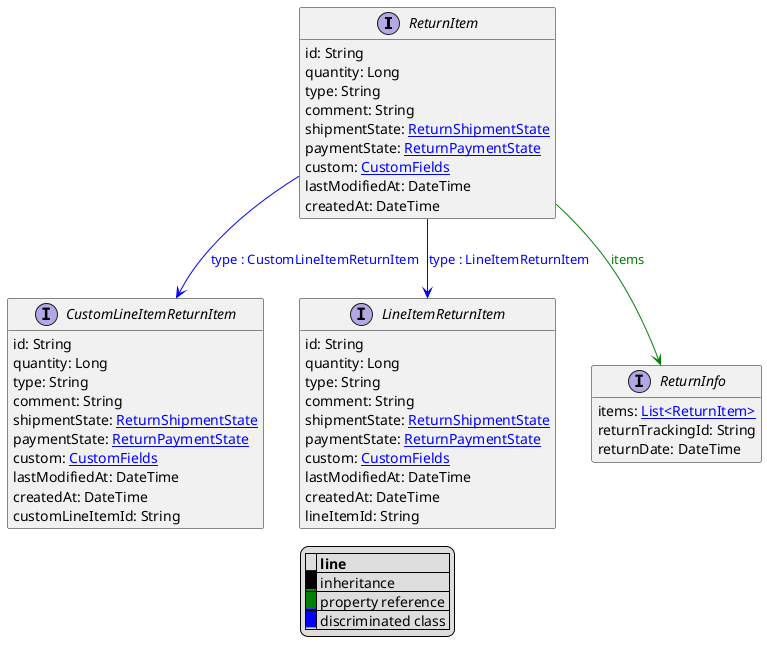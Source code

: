 @startuml

hide empty fields
hide empty methods
legend
|= |= line |
|<back:black>   </back>| inheritance |
|<back:green>   </back>| property reference |
|<back:blue>   </back>| discriminated class |
endlegend
interface ReturnItem [[ReturnItem.svg]]  {
    id: String
    quantity: Long
    type: String
    comment: String
    shipmentState: [[ReturnShipmentState.svg ReturnShipmentState]]
    paymentState: [[ReturnPaymentState.svg ReturnPaymentState]]
    custom: [[CustomFields.svg CustomFields]]
    lastModifiedAt: DateTime
    createdAt: DateTime
}


interface CustomLineItemReturnItem [[CustomLineItemReturnItem.svg]]  {
    id: String
    quantity: Long
    type: String
    comment: String
    shipmentState: [[ReturnShipmentState.svg ReturnShipmentState]]
    paymentState: [[ReturnPaymentState.svg ReturnPaymentState]]
    custom: [[CustomFields.svg CustomFields]]
    lastModifiedAt: DateTime
    createdAt: DateTime
    customLineItemId: String
}
interface LineItemReturnItem [[LineItemReturnItem.svg]]  {
    id: String
    quantity: Long
    type: String
    comment: String
    shipmentState: [[ReturnShipmentState.svg ReturnShipmentState]]
    paymentState: [[ReturnPaymentState.svg ReturnPaymentState]]
    custom: [[CustomFields.svg CustomFields]]
    lastModifiedAt: DateTime
    createdAt: DateTime
    lineItemId: String
}
interface ReturnInfo [[ReturnInfo.svg]]  {
    items: [[ReturnItem.svg List<ReturnItem>]]
    returnTrackingId: String
    returnDate: DateTime
}
ReturnItem --> CustomLineItemReturnItem #blue;text:blue : "type : CustomLineItemReturnItem"
ReturnItem --> LineItemReturnItem #blue;text:blue : "type : LineItemReturnItem"
ReturnItem --> ReturnInfo #green;text:green : "items"
@enduml
